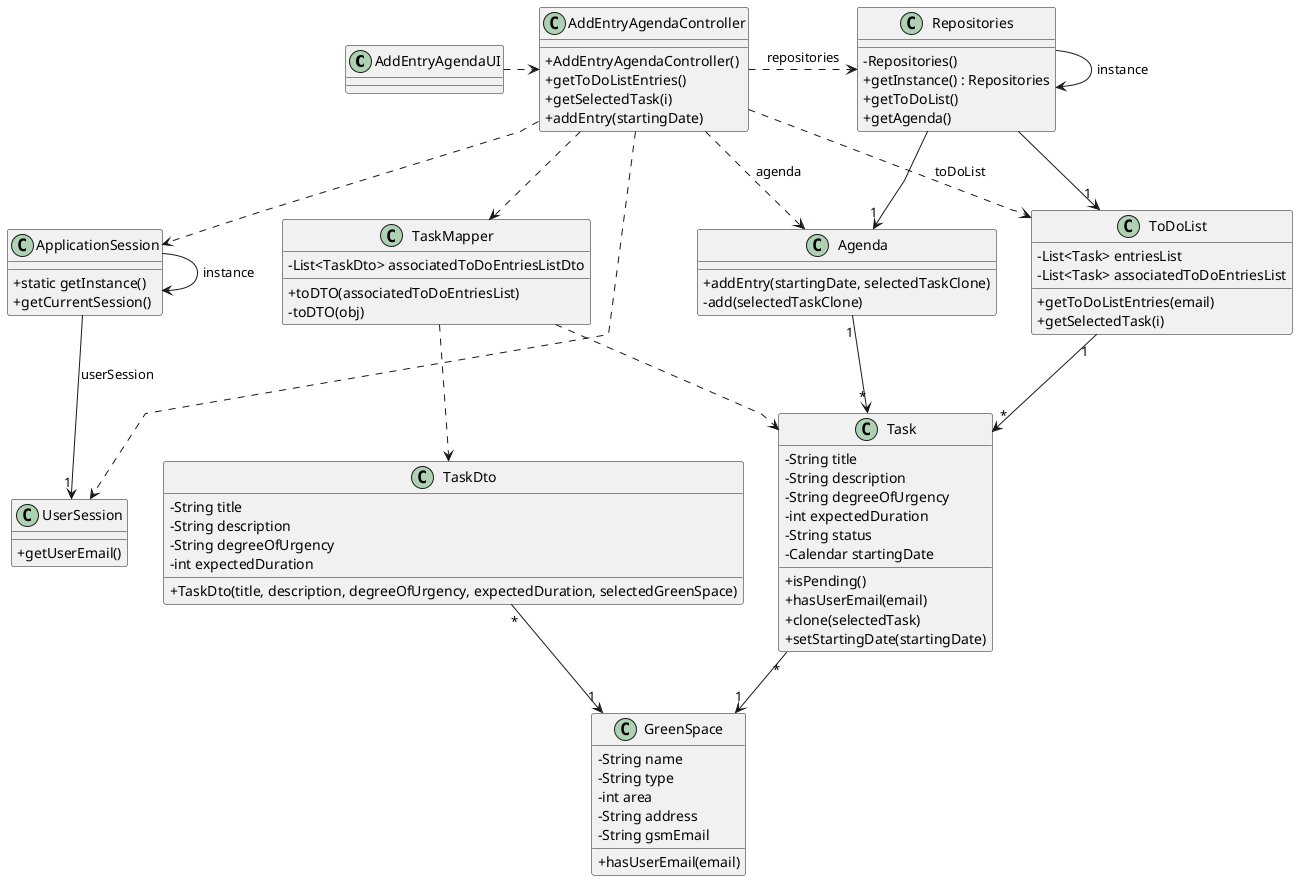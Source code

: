 @startuml
'skinparam monochrome true
skinparam packageStyle rectangle
skinparam shadowing false
skinparam linetype polyline
'skinparam linetype orto

skinparam classAttributeIconSize 0

'left to right direction

class AddEntryAgendaUI
{

}

class AddEntryAgendaController
{
    + AddEntryAgendaController()
    + getToDoListEntries()
    + getSelectedTask(i)
    + addEntry(startingDate)
}

class ApplicationSession
{
    + static getInstance()
    + getCurrentSession()
}

class Repositories
{
    - Repositories()
    + getInstance() : Repositories
    + getToDoList()
    + getAgenda()
}

class UserSession
{
    + getUserEmail()
}

class ToDoList
{
    - List<Task> entriesList
    - List<Task> associatedToDoEntriesList
    + getToDoListEntries(email)
    + getSelectedTask(i)
}

class GreenSpace
{
    - String name
    - String type
    - int area
    - String address
    - String gsmEmail
    + hasUserEmail(email)
}

class TaskMapper
{
    - List<TaskDto> associatedToDoEntriesListDto
    + toDTO(associatedToDoEntriesList)
    - toDTO(obj)
}

class TaskDto
{
    - String title
    - String description
    - String degreeOfUrgency
    - int expectedDuration
    + TaskDto(title, description, degreeOfUrgency, expectedDuration, selectedGreenSpace)
}

class Task
{
    - String title
    - String description
    - String degreeOfUrgency
    - int expectedDuration
    - String status
    - Calendar startingDate
    + isPending()
    + hasUserEmail(email)
    + clone(selectedTask)
    + setStartingDate(startingDate)
}

class Agenda
{
    + addEntry(startingDate, selectedTaskClone)
    - add(selectedTaskClone)
}

Repositories -> Repositories : instance
ApplicationSession -> ApplicationSession : instance

AddEntryAgendaUI .> AddEntryAgendaController

AddEntryAgendaController .> Repositories : repositories

Repositories -> "1" Agenda
Repositories -> "1" ToDoList

AddEntryAgendaController ..> ApplicationSession
AddEntryAgendaController ..> UserSession
AddEntryAgendaController ..> ToDoList : toDoList
AddEntryAgendaController ..> Agenda : agenda
AddEntryAgendaController ..> TaskMapper

ToDoList "1" --> "*" Task
Agenda "1" --> "*" Task

Task "*" --> "1" GreenSpace
TaskDto "*" --> "1" GreenSpace

TaskMapper ..> TaskDto
TaskMapper ..> Task

ApplicationSession --> "1" UserSession : userSession

@enduml